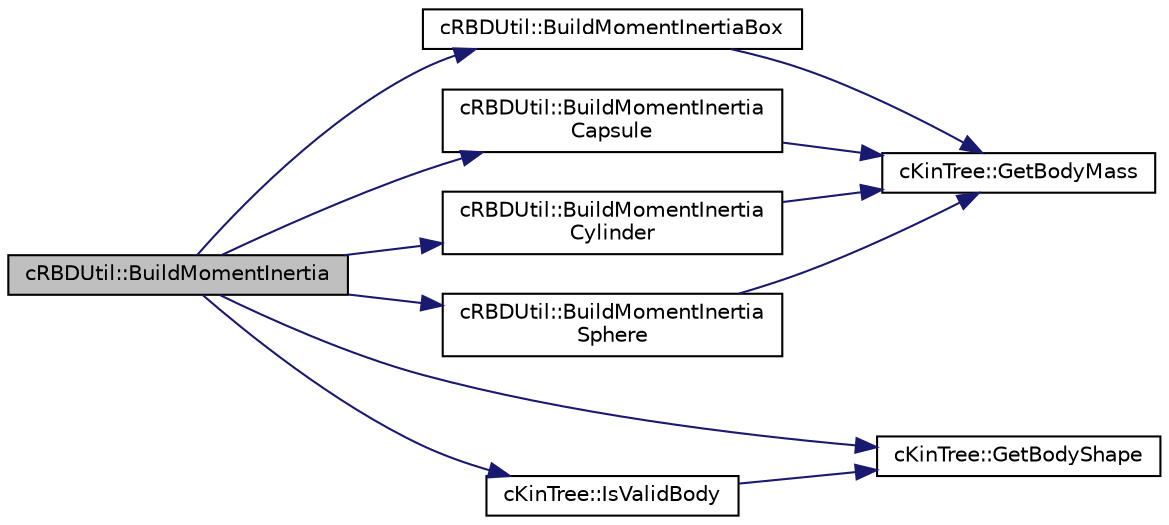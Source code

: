 digraph "cRBDUtil::BuildMomentInertia"
{
 // LATEX_PDF_SIZE
  edge [fontname="Helvetica",fontsize="10",labelfontname="Helvetica",labelfontsize="10"];
  node [fontname="Helvetica",fontsize="10",shape=record];
  rankdir="LR";
  Node1 [label="cRBDUtil::BuildMomentInertia",height=0.2,width=0.4,color="black", fillcolor="grey75", style="filled", fontcolor="black",tooltip=" "];
  Node1 -> Node2 [color="midnightblue",fontsize="10",style="solid",fontname="Helvetica"];
  Node2 [label="cRBDUtil::BuildMomentInertiaBox",height=0.2,width=0.4,color="black", fillcolor="white", style="filled",URL="$classc_r_b_d_util.html#a9b69d4a5aee99bcd18f7539b6914936c",tooltip=" "];
  Node2 -> Node3 [color="midnightblue",fontsize="10",style="solid",fontname="Helvetica"];
  Node3 [label="cKinTree::GetBodyMass",height=0.2,width=0.4,color="black", fillcolor="white", style="filled",URL="$classc_kin_tree.html#aafa34863e8f83e270ec84d1e8dd4028a",tooltip=" "];
  Node1 -> Node4 [color="midnightblue",fontsize="10",style="solid",fontname="Helvetica"];
  Node4 [label="cRBDUtil::BuildMomentInertia\lCapsule",height=0.2,width=0.4,color="black", fillcolor="white", style="filled",URL="$classc_r_b_d_util.html#a78acee0bc12b2d71b932eeda643edc48",tooltip=" "];
  Node4 -> Node3 [color="midnightblue",fontsize="10",style="solid",fontname="Helvetica"];
  Node1 -> Node5 [color="midnightblue",fontsize="10",style="solid",fontname="Helvetica"];
  Node5 [label="cRBDUtil::BuildMomentInertia\lCylinder",height=0.2,width=0.4,color="black", fillcolor="white", style="filled",URL="$classc_r_b_d_util.html#a0e0c014bb03aaf308ea66cc3c7066e91",tooltip=" "];
  Node5 -> Node3 [color="midnightblue",fontsize="10",style="solid",fontname="Helvetica"];
  Node1 -> Node6 [color="midnightblue",fontsize="10",style="solid",fontname="Helvetica"];
  Node6 [label="cRBDUtil::BuildMomentInertia\lSphere",height=0.2,width=0.4,color="black", fillcolor="white", style="filled",URL="$classc_r_b_d_util.html#aaf138bd14c56a3bc5f449bd31241e950",tooltip=" "];
  Node6 -> Node3 [color="midnightblue",fontsize="10",style="solid",fontname="Helvetica"];
  Node1 -> Node7 [color="midnightblue",fontsize="10",style="solid",fontname="Helvetica"];
  Node7 [label="cKinTree::GetBodyShape",height=0.2,width=0.4,color="black", fillcolor="white", style="filled",URL="$classc_kin_tree.html#ad32603140e468d78346a7306a82e1238",tooltip=" "];
  Node1 -> Node8 [color="midnightblue",fontsize="10",style="solid",fontname="Helvetica"];
  Node8 [label="cKinTree::IsValidBody",height=0.2,width=0.4,color="black", fillcolor="white", style="filled",URL="$classc_kin_tree.html#a7cb2fe48a53a160808118b5df8ab50fd",tooltip=" "];
  Node8 -> Node7 [color="midnightblue",fontsize="10",style="solid",fontname="Helvetica"];
}
